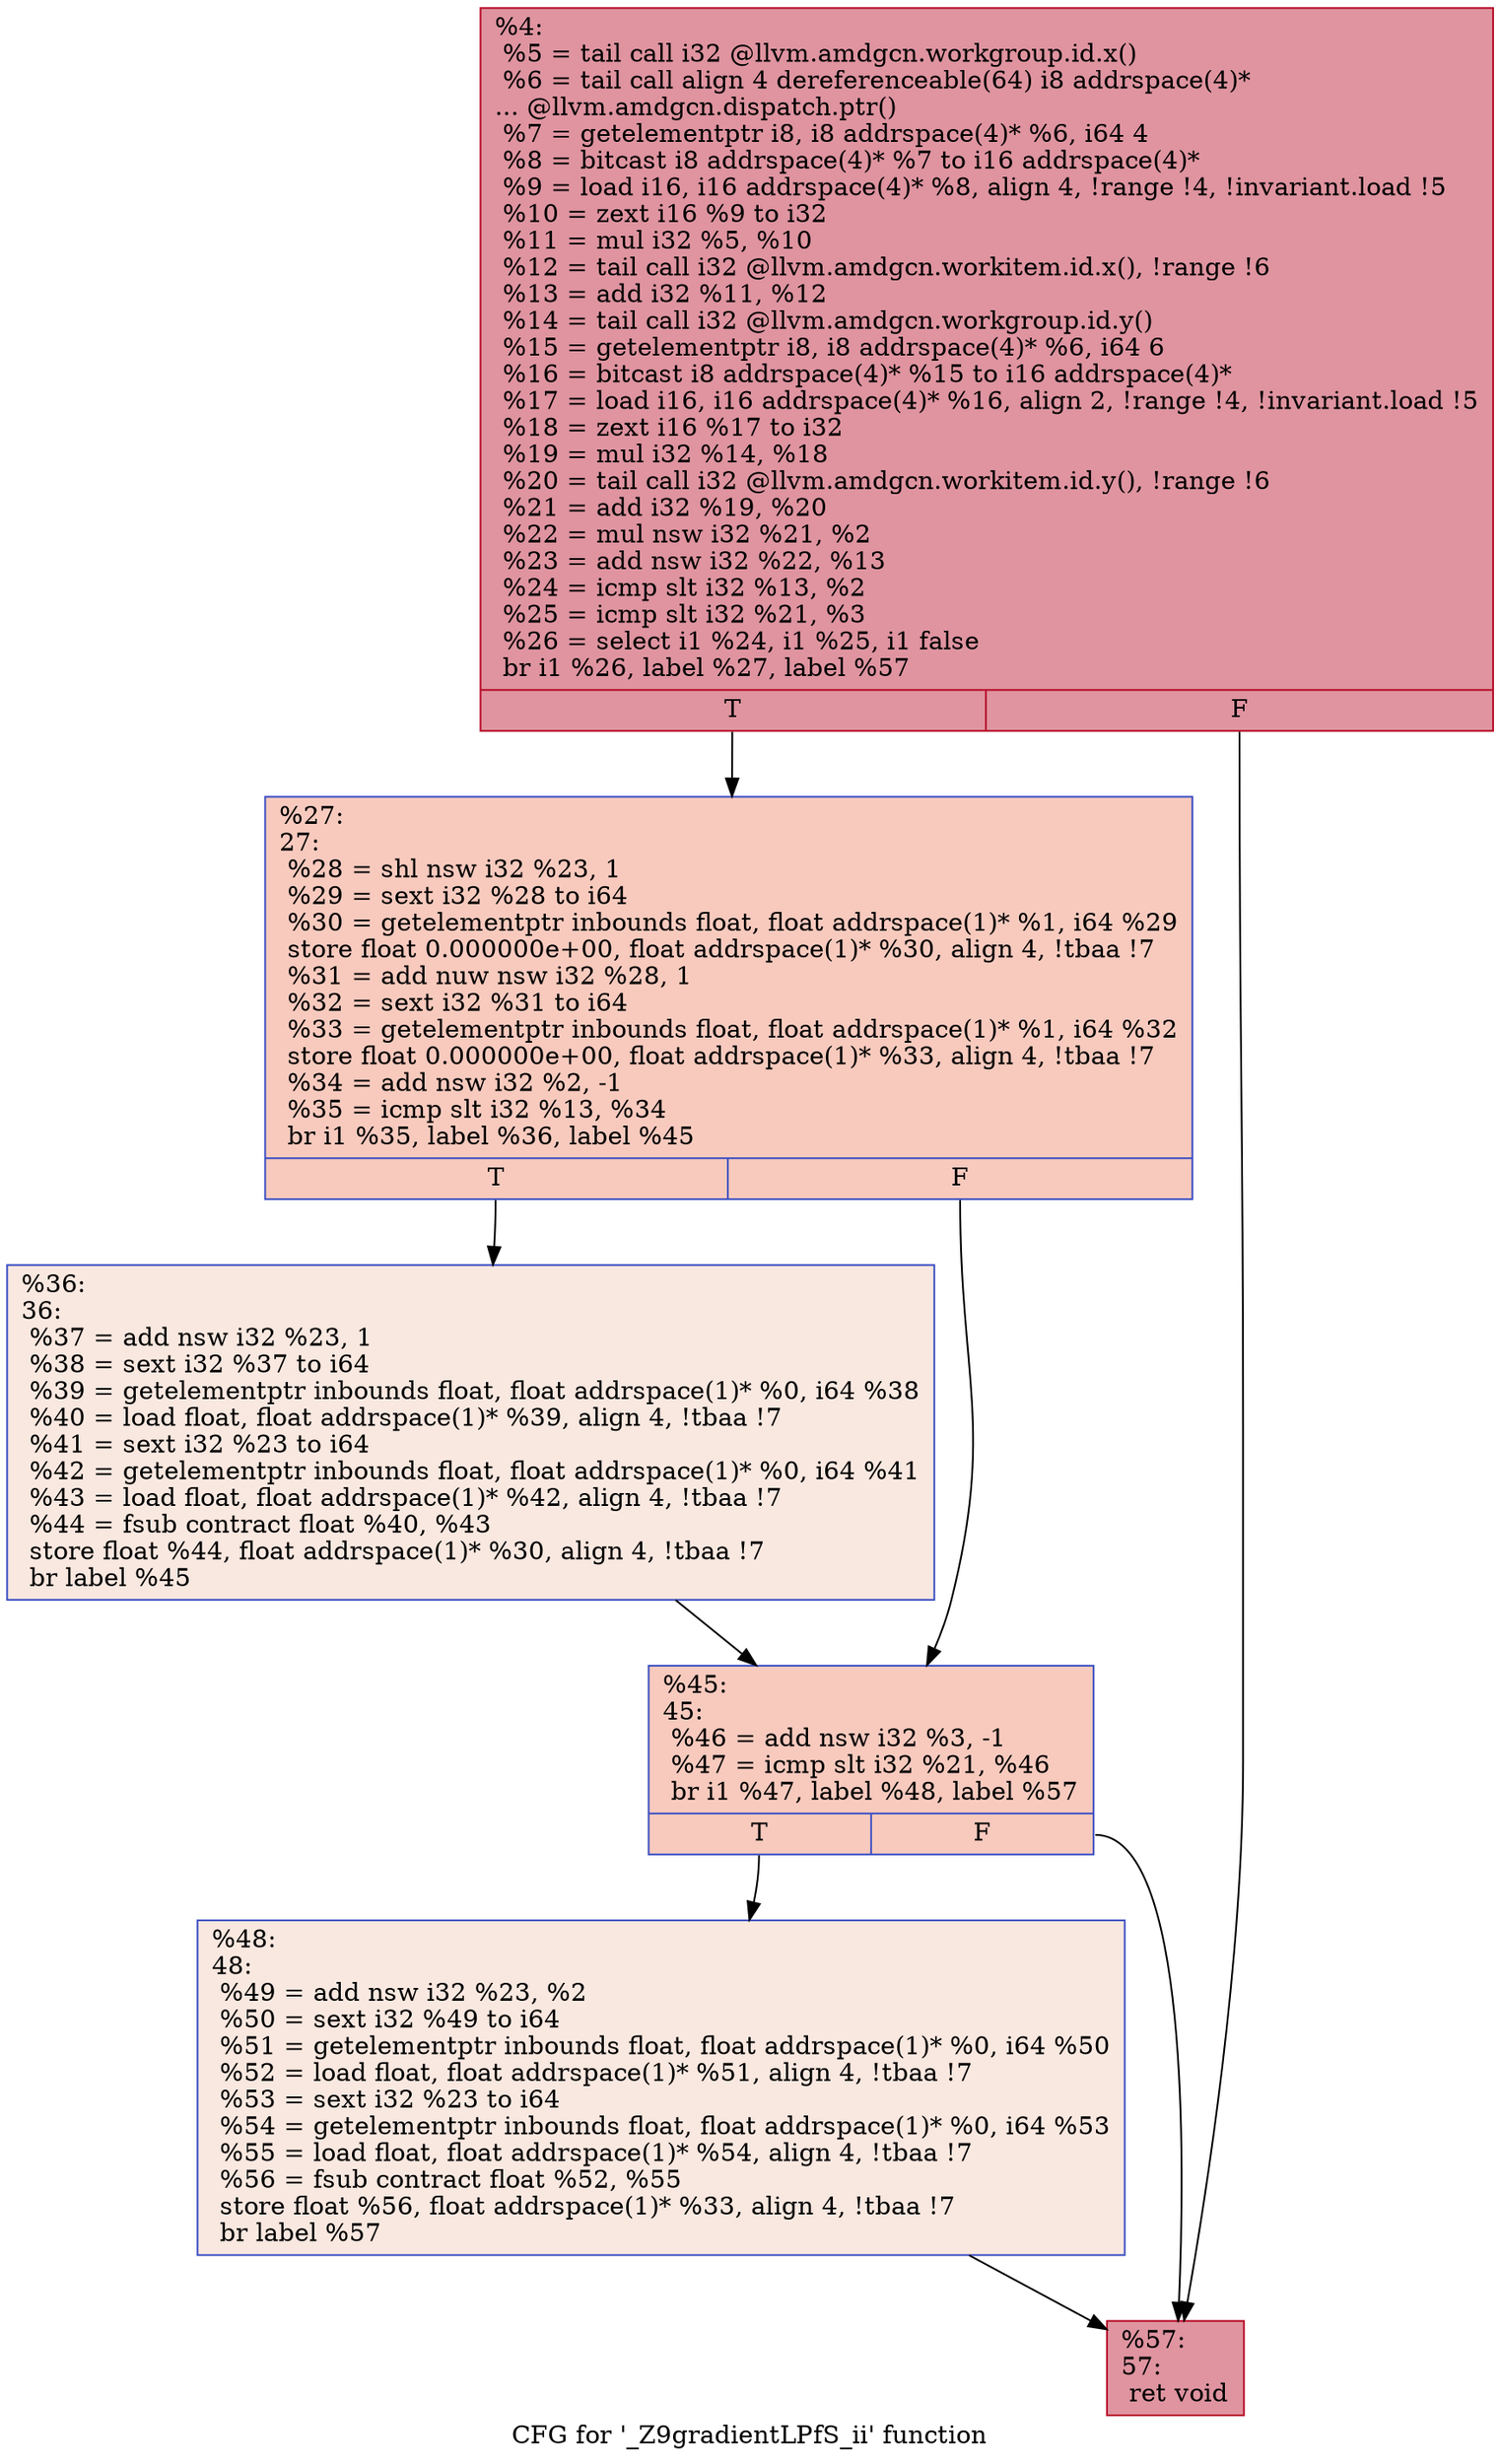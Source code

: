 digraph "CFG for '_Z9gradientLPfS_ii' function" {
	label="CFG for '_Z9gradientLPfS_ii' function";

	Node0x4be0890 [shape=record,color="#b70d28ff", style=filled, fillcolor="#b70d2870",label="{%4:\l  %5 = tail call i32 @llvm.amdgcn.workgroup.id.x()\l  %6 = tail call align 4 dereferenceable(64) i8 addrspace(4)*\l... @llvm.amdgcn.dispatch.ptr()\l  %7 = getelementptr i8, i8 addrspace(4)* %6, i64 4\l  %8 = bitcast i8 addrspace(4)* %7 to i16 addrspace(4)*\l  %9 = load i16, i16 addrspace(4)* %8, align 4, !range !4, !invariant.load !5\l  %10 = zext i16 %9 to i32\l  %11 = mul i32 %5, %10\l  %12 = tail call i32 @llvm.amdgcn.workitem.id.x(), !range !6\l  %13 = add i32 %11, %12\l  %14 = tail call i32 @llvm.amdgcn.workgroup.id.y()\l  %15 = getelementptr i8, i8 addrspace(4)* %6, i64 6\l  %16 = bitcast i8 addrspace(4)* %15 to i16 addrspace(4)*\l  %17 = load i16, i16 addrspace(4)* %16, align 2, !range !4, !invariant.load !5\l  %18 = zext i16 %17 to i32\l  %19 = mul i32 %14, %18\l  %20 = tail call i32 @llvm.amdgcn.workitem.id.y(), !range !6\l  %21 = add i32 %19, %20\l  %22 = mul nsw i32 %21, %2\l  %23 = add nsw i32 %22, %13\l  %24 = icmp slt i32 %13, %2\l  %25 = icmp slt i32 %21, %3\l  %26 = select i1 %24, i1 %25, i1 false\l  br i1 %26, label %27, label %57\l|{<s0>T|<s1>F}}"];
	Node0x4be0890:s0 -> Node0x4be4450;
	Node0x4be0890:s1 -> Node0x4be44e0;
	Node0x4be4450 [shape=record,color="#3d50c3ff", style=filled, fillcolor="#ef886b70",label="{%27:\l27:                                               \l  %28 = shl nsw i32 %23, 1\l  %29 = sext i32 %28 to i64\l  %30 = getelementptr inbounds float, float addrspace(1)* %1, i64 %29\l  store float 0.000000e+00, float addrspace(1)* %30, align 4, !tbaa !7\l  %31 = add nuw nsw i32 %28, 1\l  %32 = sext i32 %31 to i64\l  %33 = getelementptr inbounds float, float addrspace(1)* %1, i64 %32\l  store float 0.000000e+00, float addrspace(1)* %33, align 4, !tbaa !7\l  %34 = add nsw i32 %2, -1\l  %35 = icmp slt i32 %13, %34\l  br i1 %35, label %36, label %45\l|{<s0>T|<s1>F}}"];
	Node0x4be4450:s0 -> Node0x4be2aa0;
	Node0x4be4450:s1 -> Node0x4be5f10;
	Node0x4be2aa0 [shape=record,color="#3d50c3ff", style=filled, fillcolor="#f1ccb870",label="{%36:\l36:                                               \l  %37 = add nsw i32 %23, 1\l  %38 = sext i32 %37 to i64\l  %39 = getelementptr inbounds float, float addrspace(1)* %0, i64 %38\l  %40 = load float, float addrspace(1)* %39, align 4, !tbaa !7\l  %41 = sext i32 %23 to i64\l  %42 = getelementptr inbounds float, float addrspace(1)* %0, i64 %41\l  %43 = load float, float addrspace(1)* %42, align 4, !tbaa !7\l  %44 = fsub contract float %40, %43\l  store float %44, float addrspace(1)* %30, align 4, !tbaa !7\l  br label %45\l}"];
	Node0x4be2aa0 -> Node0x4be5f10;
	Node0x4be5f10 [shape=record,color="#3d50c3ff", style=filled, fillcolor="#ef886b70",label="{%45:\l45:                                               \l  %46 = add nsw i32 %3, -1\l  %47 = icmp slt i32 %21, %46\l  br i1 %47, label %48, label %57\l|{<s0>T|<s1>F}}"];
	Node0x4be5f10:s0 -> Node0x4be66c0;
	Node0x4be5f10:s1 -> Node0x4be44e0;
	Node0x4be66c0 [shape=record,color="#3d50c3ff", style=filled, fillcolor="#f1ccb870",label="{%48:\l48:                                               \l  %49 = add nsw i32 %23, %2\l  %50 = sext i32 %49 to i64\l  %51 = getelementptr inbounds float, float addrspace(1)* %0, i64 %50\l  %52 = load float, float addrspace(1)* %51, align 4, !tbaa !7\l  %53 = sext i32 %23 to i64\l  %54 = getelementptr inbounds float, float addrspace(1)* %0, i64 %53\l  %55 = load float, float addrspace(1)* %54, align 4, !tbaa !7\l  %56 = fsub contract float %52, %55\l  store float %56, float addrspace(1)* %33, align 4, !tbaa !7\l  br label %57\l}"];
	Node0x4be66c0 -> Node0x4be44e0;
	Node0x4be44e0 [shape=record,color="#b70d28ff", style=filled, fillcolor="#b70d2870",label="{%57:\l57:                                               \l  ret void\l}"];
}
